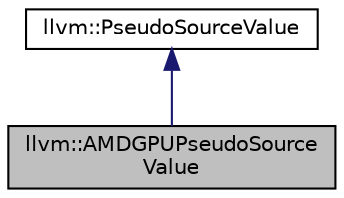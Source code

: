 digraph "llvm::AMDGPUPseudoSourceValue"
{
 // LATEX_PDF_SIZE
  bgcolor="transparent";
  edge [fontname="Helvetica",fontsize="10",labelfontname="Helvetica",labelfontsize="10"];
  node [fontname="Helvetica",fontsize="10",shape=record];
  Node1 [label="llvm::AMDGPUPseudoSource\lValue",height=0.2,width=0.4,color="black", fillcolor="grey75", style="filled", fontcolor="black",tooltip=" "];
  Node2 -> Node1 [dir="back",color="midnightblue",fontsize="10",style="solid",fontname="Helvetica"];
  Node2 [label="llvm::PseudoSourceValue",height=0.2,width=0.4,color="black",URL="$classllvm_1_1PseudoSourceValue.html",tooltip="Special value supplied for machine level alias analysis."];
}
